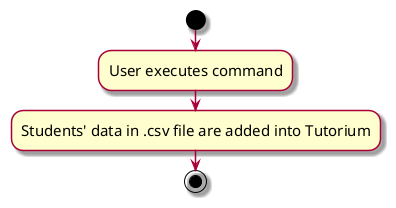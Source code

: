 @startuml
skin rose
skinparam ActivityFontSize 15
skinparam ArrowFontSize 12
start
:User executes command;
:Students' data in .csv file are added into Tutorium;
stop
@enduml

